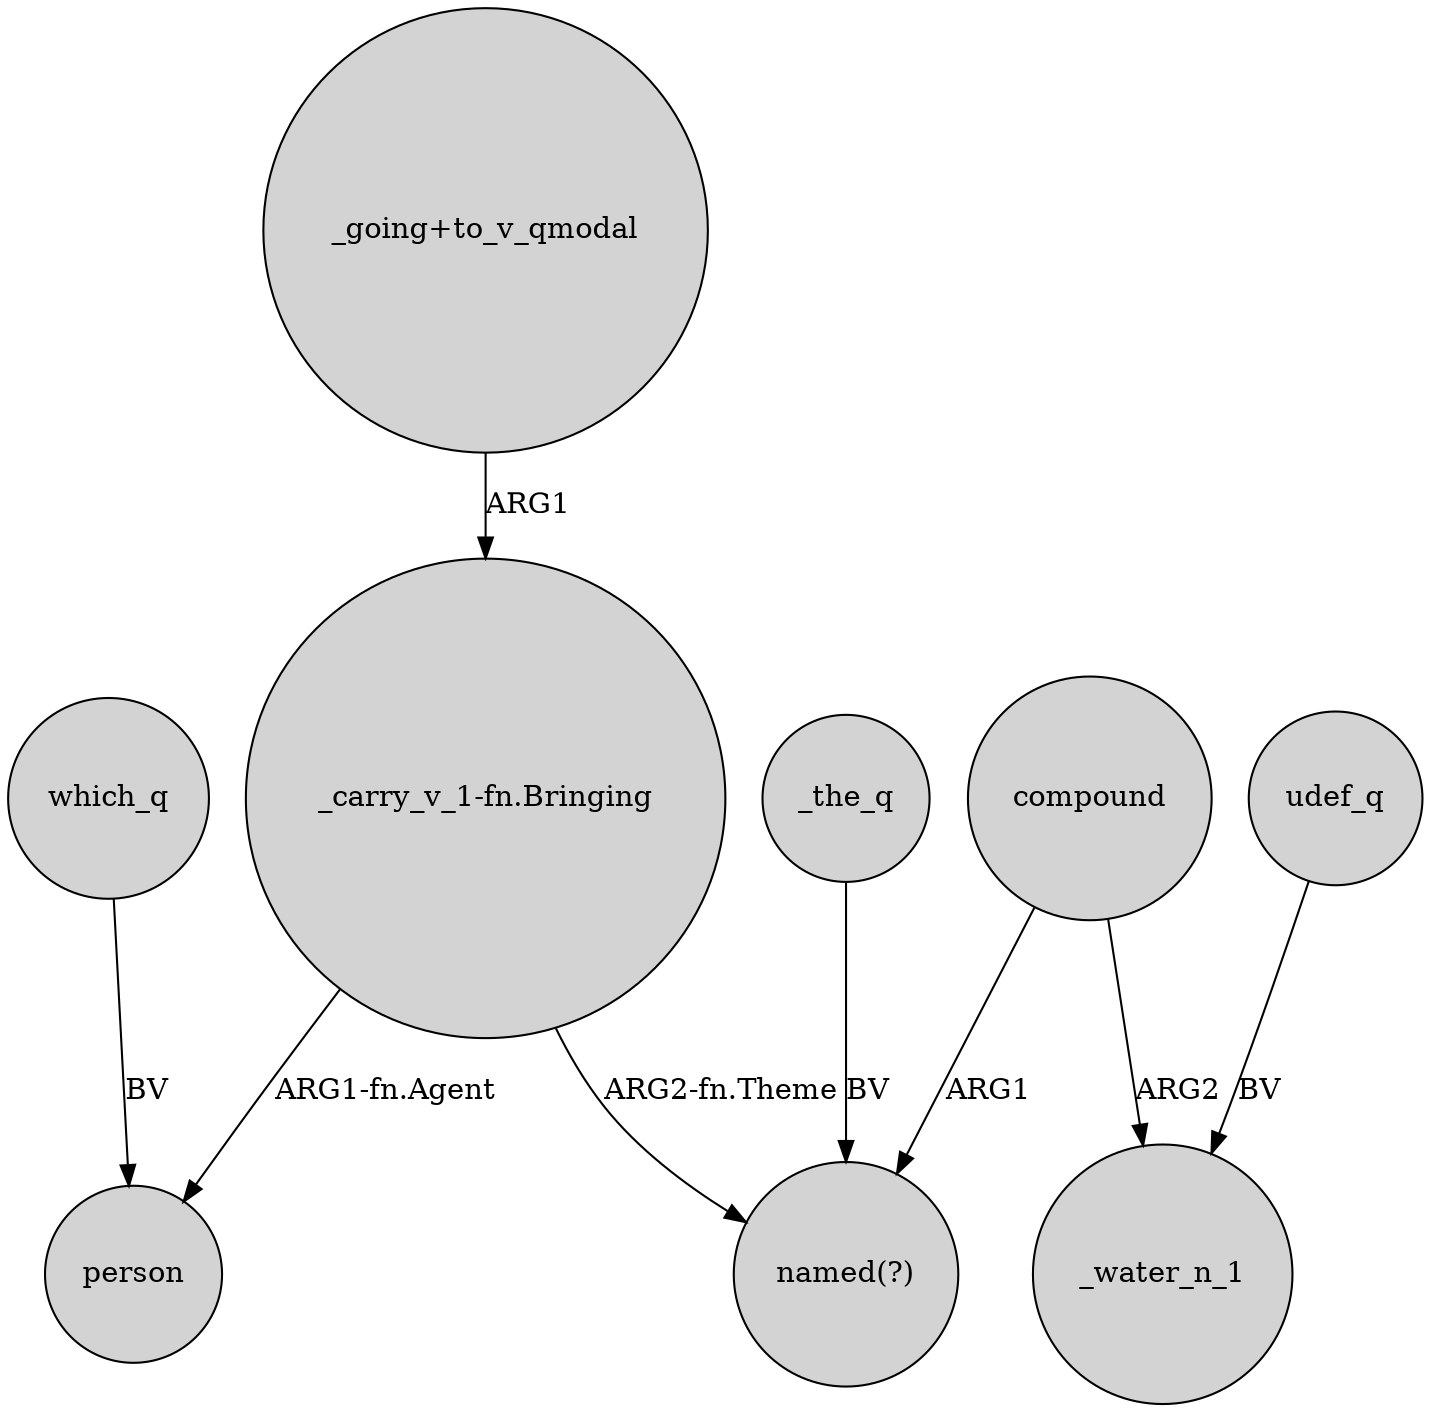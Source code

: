 digraph {
	node [shape=circle style=filled]
	which_q -> person [label=BV]
	"_carry_v_1-fn.Bringing" -> person [label="ARG1-fn.Agent"]
	"_carry_v_1-fn.Bringing" -> "named(?)" [label="ARG2-fn.Theme"]
	compound -> _water_n_1 [label=ARG2]
	udef_q -> _water_n_1 [label=BV]
	_the_q -> "named(?)" [label=BV]
	compound -> "named(?)" [label=ARG1]
	"_going+to_v_qmodal" -> "_carry_v_1-fn.Bringing" [label=ARG1]
}
